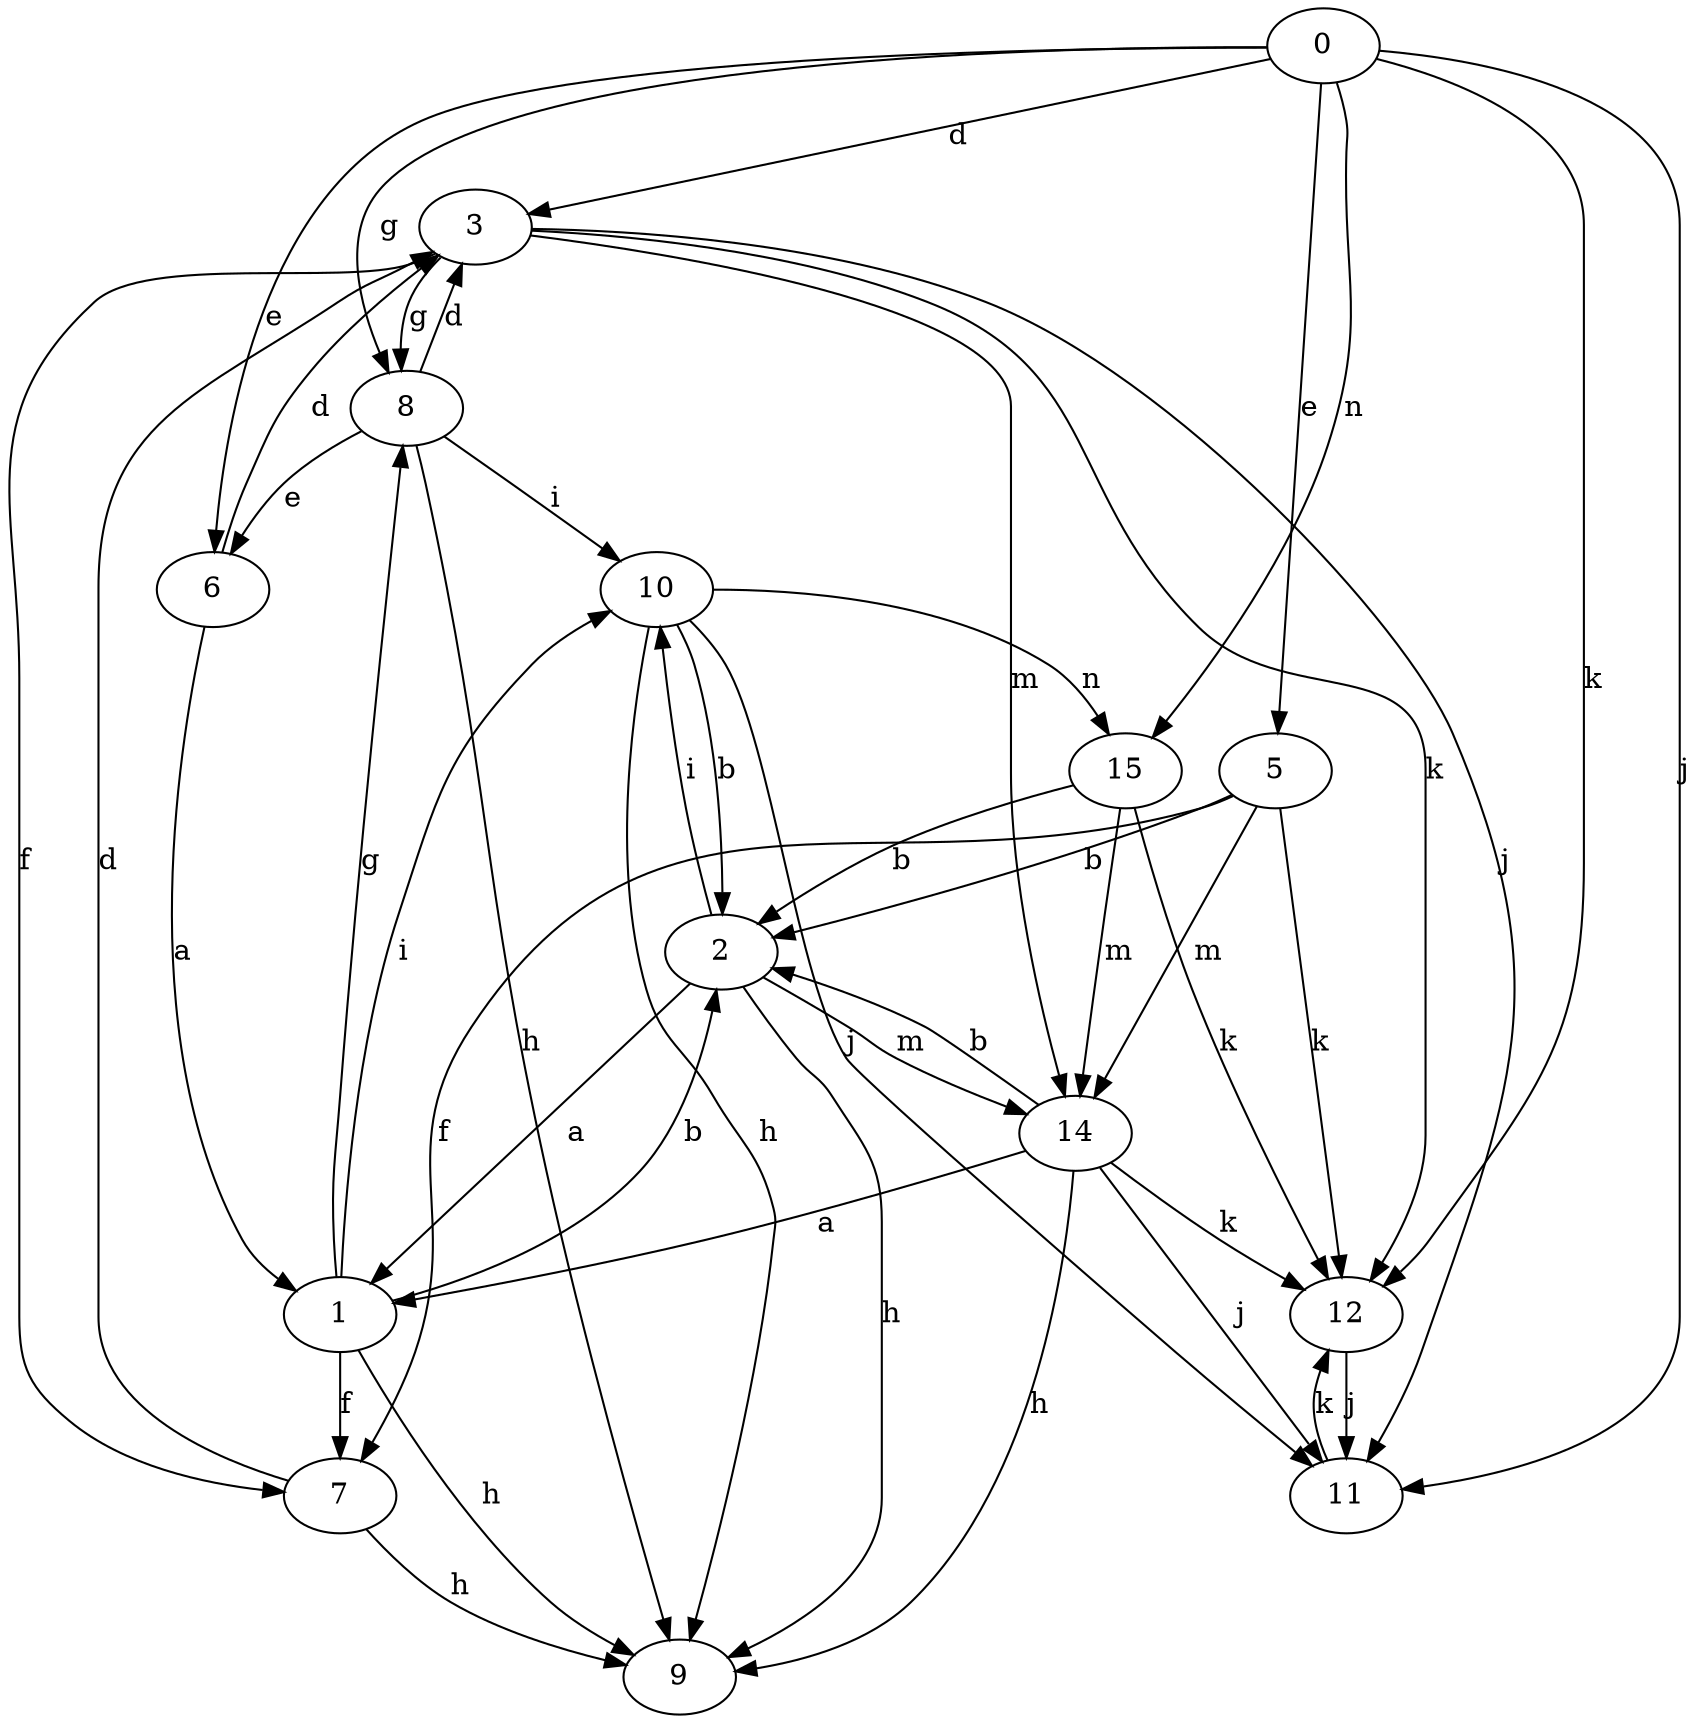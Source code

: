 strict digraph  {
0;
1;
2;
3;
5;
6;
7;
8;
9;
10;
11;
12;
14;
15;
0 -> 3  [label=d];
0 -> 5  [label=e];
0 -> 6  [label=e];
0 -> 8  [label=g];
0 -> 11  [label=j];
0 -> 12  [label=k];
0 -> 15  [label=n];
1 -> 2  [label=b];
1 -> 7  [label=f];
1 -> 8  [label=g];
1 -> 9  [label=h];
1 -> 10  [label=i];
2 -> 1  [label=a];
2 -> 9  [label=h];
2 -> 10  [label=i];
2 -> 14  [label=m];
3 -> 7  [label=f];
3 -> 8  [label=g];
3 -> 11  [label=j];
3 -> 12  [label=k];
3 -> 14  [label=m];
5 -> 2  [label=b];
5 -> 7  [label=f];
5 -> 12  [label=k];
5 -> 14  [label=m];
6 -> 1  [label=a];
6 -> 3  [label=d];
7 -> 3  [label=d];
7 -> 9  [label=h];
8 -> 3  [label=d];
8 -> 6  [label=e];
8 -> 9  [label=h];
8 -> 10  [label=i];
10 -> 2  [label=b];
10 -> 9  [label=h];
10 -> 11  [label=j];
10 -> 15  [label=n];
11 -> 12  [label=k];
12 -> 11  [label=j];
14 -> 1  [label=a];
14 -> 2  [label=b];
14 -> 9  [label=h];
14 -> 11  [label=j];
14 -> 12  [label=k];
15 -> 2  [label=b];
15 -> 12  [label=k];
15 -> 14  [label=m];
}
